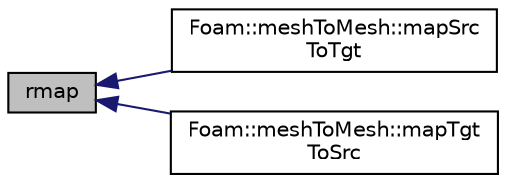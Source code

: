 digraph "rmap"
{
  bgcolor="transparent";
  edge [fontname="Helvetica",fontsize="10",labelfontname="Helvetica",labelfontsize="10"];
  node [fontname="Helvetica",fontsize="10",shape=record];
  rankdir="LR";
  Node1 [label="rmap",height=0.2,width=0.4,color="black", fillcolor="grey75", style="filled", fontcolor="black"];
  Node1 -> Node2 [dir="back",color="midnightblue",fontsize="10",style="solid",fontname="Helvetica"];
  Node2 [label="Foam::meshToMesh::mapSrc\lToTgt",height=0.2,width=0.4,color="black",URL="$a01474.html#a209d383ec33cb0f7c966bae4335c75a7",tooltip="Interpolate a field with a defined operation. Values. "];
  Node1 -> Node3 [dir="back",color="midnightblue",fontsize="10",style="solid",fontname="Helvetica"];
  Node3 [label="Foam::meshToMesh::mapTgt\lToSrc",height=0.2,width=0.4,color="black",URL="$a01474.html#a2a50eac6d54e46cb19505a4f41de2e0b",tooltip="Interpolate a field with a defined operation. Values. "];
}
